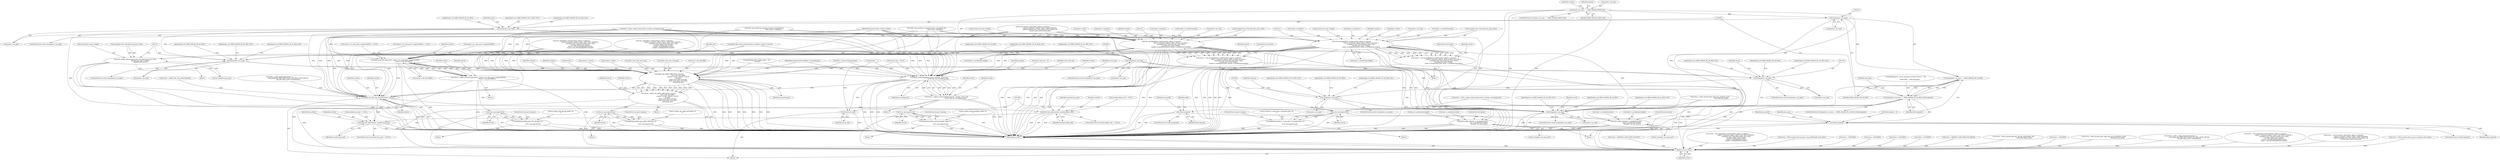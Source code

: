 digraph "0_krb5_db64ca25d661a47b996b4e2645998b5d7f0eb52c@pointer" {
"1000212" [label="(Call,padata->pa_type == KRB5_PADATA_PKINIT_KX)"];
"1000587" [label="(Call,(int)padata->pa_type)"];
"1001129" [label="(Call,(int)padata->pa_type)"];
"1001297" [label="(Call,(int)padata->pa_type)"];
"1001367" [label="(Call,(int)padata->pa_type)"];
"1000752" [label="(Call,(int)padata->pa_type)"];
"1000751" [label="(Call,(int)padata->pa_type == KRB5_PADATA_PK_AS_REQ)"];
"1000750" [label="(Call,(int)padata->pa_type == KRB5_PADATA_PK_AS_REQ || fixed_keypack)"];
"1000909" [label="(Call,!fixed_keypack)"];
"1001393" [label="(Call,!fixed_keypack)"];
"1000852" [label="(Call,(int)padata->pa_type)"];
"1000866" [label="(Call,cms_envelopeddata_create(context, plgctx->cryptoctx,\n                                              reqctx->cryptoctx, plgctx->idctx, padata->pa_type, 1,\n                                              (unsigned char *)encoded_key_pack->data,\n                                              encoded_key_pack->length,\n                                              &rep->u.encKeyPack.data, &rep->u.encKeyPack.length))"];
"1000864" [label="(Call,retval = cms_envelopeddata_create(context, plgctx->cryptoctx,\n                                              reqctx->cryptoctx, plgctx->idctx, padata->pa_type, 1,\n                                              (unsigned char *)encoded_key_pack->data,\n                                              encoded_key_pack->length,\n                                              &rep->u.encKeyPack.data, &rep->u.encKeyPack.length))"];
"1001006" [label="(Call,error_message(retval))"];
"1001004" [label="(Call,pkiDebug(\"failed to create pkcs7 enveloped data: %s\n\",\n                     error_message(retval)))"];
"1001407" [label="(Return,return retval;)"];
"1001009" [label="(Call,print_buffer_bin((unsigned char *)encoded_key_pack->data,\n                         encoded_key_pack->length,\n                         \"/tmp/kdc_key_pack\"))"];
"1001020" [label="(Call,(int)padata->pa_type)"];
"1001027" [label="(Call,print_buffer_bin(rep->u.encKeyPack.data,\n                             rep->u.encKeyPack.length,\n                             \"/tmp/kdc_enc_key_pack\"))"];
"1001105" [label="(Call,pkinit_pick_kdf_alg(context, reqctx->rcv_auth_pack->supportedKDFs,\n                                         &(rep->u.dh_Info.kdfID)))"];
"1001103" [label="(Call,retval = pkinit_pick_kdf_alg(context, reqctx->rcv_auth_pack->supportedKDFs,\n                                         &(rep->u.dh_Info.kdfID)))"];
"1001125" [label="(Call,error_message(retval))"];
"1001123" [label="(Call,pkiDebug(\"pkinit_pick_kdf_alg failed: %s\n\",\n                         error_message(retval)))"];
"1001214" [label="(Call,pkinit_alg_agility_kdf(context, &secret,\n                                            rep->u.dh_Info.kdfID,\n                                            request->client, request->server,\n                                            enctype,\n                                            (krb5_octet_data *)req_pkt,\n                                            (krb5_octet_data *)out_data,\n                                            encrypting_key))"];
"1001212" [label="(Call,retval = pkinit_alg_agility_kdf(context, &secret,\n                                            rep->u.dh_Info.kdfID,\n                                            request->client, request->server,\n                                            enctype,\n                                            (krb5_octet_data *)req_pkt,\n                                            (krb5_octet_data *)out_data,\n                                            encrypting_key))"];
"1001244" [label="(Call,error_message(retval))"];
"1001242" [label="(Call,pkiDebug(\"pkinit_alg_agility_kdf failed: %s\n\",\n                         error_message(retval)))"];
"1001339" [label="(Call,pkinit_fini_kdc_req_context(context, reqctx))"];
"1001352" [label="(Call,krb5_free_data(context, encoded_dhkey_info))"];
"1001359" [label="(Call,krb5_free_data(context, encoded_key_pack))"];
"1001251" [label="(Call,pkinit_octetstring2key(context, enctype, server_key,\n                                            server_key_len, encrypting_key))"];
"1001249" [label="(Call,retval = pkinit_octetstring2key(context, enctype, server_key,\n                                            server_key_len, encrypting_key))"];
"1001262" [label="(Call,error_message(retval))"];
"1001260" [label="(Call,pkiDebug(\"pkinit_octetstring2key failed: %s\n\",\n                         error_message(retval)))"];
"1001364" [label="(Call,free(server_key))"];
"1000961" [label="(Call,cms_envelopeddata_create(context, plgctx->cryptoctx,\n                                              reqctx->cryptoctx, plgctx->idctx, padata->pa_type, 1,\n                                              (unsigned char *)encoded_key_pack->data,\n                                              encoded_key_pack->length,\n                                              &rep9->u.encKeyPack.data, &rep9->u.encKeyPack.length))"];
"1000959" [label="(Call,retval = cms_envelopeddata_create(context, plgctx->cryptoctx,\n                                              reqctx->cryptoctx, plgctx->idctx, padata->pa_type, 1,\n                                              (unsigned char *)encoded_key_pack->data,\n                                              encoded_key_pack->length,\n                                              &rep9->u.encKeyPack.data, &rep9->u.encKeyPack.length))"];
"1001046" [label="(Call,print_buffer_bin(rep9->u.encKeyPack.data,\n                             rep9->u.encKeyPack.length,\n                             \"/tmp/kdc_enc_key_pack\"))"];
"1001252" [label="(Identifier,context)"];
"1001002" [label="(Identifier,retval)"];
"1001323" [label="(Identifier,send_pa)"];
"1000910" [label="(Identifier,fixed_keypack)"];
"1001259" [label="(Block,)"];
"1000185" [label="(Call,enctype = -1)"];
"1001393" [label="(Call,!fixed_keypack)"];
"1001312" [label="(JumpTarget,case KRB5_PADATA_PK_AS_REP_OLD:)"];
"1001303" [label="(JumpTarget,case KRB5_PADATA_PK_AS_REQ:)"];
"1001408" [label="(Identifier,retval)"];
"1000956" [label="(Identifier,rep9)"];
"1001339" [label="(Call,pkinit_fini_kdc_req_context(context, reqctx))"];
"1001215" [label="(Identifier,context)"];
"1001348" [label="(ControlStructure,if (encoded_dhkey_info != NULL))"];
"1000328" [label="(Call,retval = KRB5KDC_ERR_ETYPE_NOSUPP)"];
"1000593" [label="(JumpTarget,case KRB5_PADATA_PK_AS_REQ:)"];
"1001026" [label="(JumpTarget,case KRB5_PADATA_PK_AS_REQ:)"];
"1000905" [label="(ControlStructure,break;)"];
"1001231" [label="(Identifier,enctype)"];
"1001344" [label="(Identifier,scratch)"];
"1000317" [label="(Call,pkiDebug(\"KDC picked etype = %d\n\", enctype))"];
"1000877" [label="(Call,padata->pa_type)"];
"1001238" [label="(Identifier,encrypting_key)"];
"1001067" [label="(Identifier,rep)"];
"1000646" [label="(Call,retval = cms_signeddata_create(context, plgctx->cryptoctx,\n                                           reqctx->cryptoctx, plgctx->idctx, CMS_SIGN_DRAFT9, 1,\n                                           (unsigned char *)encoded_dhkey_info->data,\n                                           encoded_dhkey_info->length,\n                                           &rep9->u.dhSignedData.data,\n                                           &rep9->u.dhSignedData.length))"];
"1001246" [label="(ControlStructure,goto cleanup;)"];
"1000204" [label="(Call,fixed_keypack = 0)"];
"1001216" [label="(Call,&secret)"];
"1001145" [label="(Call,retval = k5int_encode_krb5_pa_pk_as_rep_draft9(rep9, &out_data))"];
"1001243" [label="(Literal,\"pkinit_alg_agility_kdf failed: %s\n\")"];
"1001007" [label="(Identifier,retval)"];
"1001127" [label="(ControlStructure,goto cleanup;)"];
"1000992" [label="(Call,&rep9->u.encKeyPack.length)"];
"1000908" [label="(ControlStructure,if (!fixed_keypack))"];
"1001254" [label="(Identifier,server_key)"];
"1000852" [label="(Call,(int)padata->pa_type)"];
"1000981" [label="(Call,encoded_key_pack->length)"];
"1001355" [label="(ControlStructure,if (encoded_key_pack != NULL))"];
"1001044" [label="(JumpTarget,case KRB5_PADATA_PK_AS_REP_OLD:)"];
"1001363" [label="(Identifier,dh_pubkey)"];
"1001042" [label="(Literal,\"/tmp/kdc_enc_key_pack\")"];
"1001103" [label="(Call,retval = pkinit_pick_kdf_alg(context, reqctx->rcv_auth_pack->supportedKDFs,\n                                         &(rep->u.dh_Info.kdfID)))"];
"1001385" [label="(JumpTarget,case KRB5_PADATA_PK_AS_REQ_OLD:)"];
"1001397" [label="(Identifier,key_pack9)"];
"1000865" [label="(Identifier,retval)"];
"1000368" [label="(Call,retval = ENOMEM)"];
"1000969" [label="(Call,plgctx->idctx)"];
"1001080" [label="(Call,reqctx->rcv_auth_pack->supportedKDFs != NULL)"];
"1001401" [label="(Identifier,key_pack)"];
"1000963" [label="(Call,plgctx->cryptoctx)"];
"1001384" [label="(JumpTarget,case KRB5_PADATA_PK_AS_REP_OLD:)"];
"1000751" [label="(Call,(int)padata->pa_type == KRB5_PADATA_PK_AS_REQ)"];
"1001028" [label="(Call,rep->u.encKeyPack.data)"];
"1000589" [label="(Call,padata->pa_type)"];
"1000758" [label="(Identifier,fixed_keypack)"];
"1000832" [label="(Call,krb5_copy_keyblock_contents(context, encrypting_key,\n                                        &key_pack->replyKey))"];
"1000920" [label="(Call,retval = ENOMEM)"];
"1001263" [label="(Identifier,retval)"];
"1000962" [label="(Identifier,context)"];
"1000211" [label="(ControlStructure,if (padata->pa_type == KRB5_PADATA_PKINIT_KX))"];
"1001020" [label="(Call,(int)padata->pa_type)"];
"1001407" [label="(Return,return retval;)"];
"1001251" [label="(Call,pkinit_octetstring2key(context, enctype, server_key,\n                                            server_key_len, encrypting_key))"];
"1000768" [label="(Call,retval = ENOMEM)"];
"1001015" [label="(Call,encoded_key_pack->length)"];
"1001143" [label="(JumpTarget,case KRB5_PADATA_PK_AS_REP_OLD:)"];
"1001340" [label="(Identifier,context)"];
"1001352" [label="(Call,krb5_free_data(context, encoded_dhkey_info))"];
"1001359" [label="(Call,krb5_free_data(context, encoded_key_pack))"];
"1000906" [label="(JumpTarget,case KRB5_PADATA_PK_AS_REP_OLD:)"];
"1001104" [label="(Identifier,retval)"];
"1000754" [label="(Call,padata->pa_type)"];
"1001364" [label="(Call,free(server_key))"];
"1001299" [label="(Call,padata->pa_type)"];
"1000267" [label="(Call,reqctx = (pkinit_kdc_req_context)modreq)"];
"1000348" [label="(Call,retval = ENOMEM)"];
"1001018" [label="(Literal,\"/tmp/kdc_key_pack\")"];
"1001153" [label="(Identifier,retval)"];
"1001394" [label="(Identifier,fixed_keypack)"];
"1001261" [label="(Literal,\"pkinit_octetstring2key failed: %s\n\")"];
"1001022" [label="(Call,padata->pa_type)"];
"1001262" [label="(Call,error_message(retval))"];
"1000854" [label="(Call,padata->pa_type)"];
"1000250" [label="(Call,pkinit_find_realm_context(context, moddata, request->server))"];
"1001122" [label="(Block,)"];
"1000889" [label="(Call,&rep->u.encKeyPack.data)"];
"1000745" [label="(Call,pkiDebug(\"%s: return checksum instead of nonce = %d\n\",\n                 __FUNCTION__, fixed_keypack))"];
"1001124" [label="(Literal,\"pkinit_pick_kdf_alg failed: %s\n\")"];
"1001228" [label="(Call,request->server)"];
"1000881" [label="(Call,(unsigned char *)encoded_key_pack->data)"];
"1000880" [label="(Literal,1)"];
"1000696" [label="(Call,retval = krb5_c_make_random_key(context, enctype, encrypting_key))"];
"1001264" [label="(ControlStructure,goto cleanup;)"];
"1000871" [label="(Call,reqctx->cryptoctx)"];
"1001046" [label="(Call,print_buffer_bin(rep9->u.encKeyPack.data,\n                             rep9->u.encKeyPack.length,\n                             \"/tmp/kdc_enc_key_pack\"))"];
"1000774" [label="(Call,krb5_c_make_checksum(context, 0,\n                                          encrypting_key, KRB5_KEYUSAGE_TGS_REQ_AUTH_CKSUM,\n                                          req_pkt, &key_pack->asChecksum))"];
"1000886" [label="(Call,encoded_key_pack->length)"];
"1000975" [label="(Literal,1)"];
"1001341" [label="(Identifier,reqctx)"];
"1000960" [label="(Identifier,retval)"];
"1000961" [label="(Call,cms_envelopeddata_create(context, plgctx->cryptoctx,\n                                              reqctx->cryptoctx, plgctx->idctx, padata->pa_type, 1,\n                                              (unsigned char *)encoded_key_pack->data,\n                                              encoded_key_pack->length,\n                                              &rep9->u.encKeyPack.data, &rep9->u.encKeyPack.length))"];
"1001043" [label="(ControlStructure,break;)"];
"1000857" [label="(Block,)"];
"1000693" [label="(Block,)"];
"1000379" [label="(Call,retval = KRB5KDC_ERR_PREAUTH_FAILED)"];
"1001248" [label="(Block,)"];
"1001010" [label="(Call,(unsigned char *)encoded_key_pack->data)"];
"1000907" [label="(JumpTarget,case KRB5_PADATA_PK_AS_REQ_OLD:)"];
"1001047" [label="(Call,rep9->u.encKeyPack.data)"];
"1001296" [label="(ControlStructure,switch ((int)padata->pa_type))"];
"1000966" [label="(Call,reqctx->cryptoctx)"];
"1001128" [label="(ControlStructure,switch ((int)padata->pa_type))"];
"1001008" [label="(ControlStructure,goto cleanup;)"];
"1001019" [label="(ControlStructure,switch ((int)padata->pa_type))"];
"1000122" [label="(Block,)"];
"1001027" [label="(Call,print_buffer_bin(rep->u.encKeyPack.data,\n                             rep->u.encKeyPack.length,\n                             \"/tmp/kdc_enc_key_pack\"))"];
"1001095" [label="(Call,reqctx->rcv_auth_pack->supportedKDFs != NULL)"];
"1001253" [label="(Identifier,enctype)"];
"1001102" [label="(Block,)"];
"1001054" [label="(Call,rep9->u.encKeyPack.length)"];
"1001256" [label="(Identifier,encrypting_key)"];
"1001126" [label="(Identifier,retval)"];
"1001225" [label="(Call,request->client)"];
"1000159" [label="(Call,server_key_len = 0)"];
"1001135" [label="(JumpTarget,case KRB5_PADATA_PK_AS_REQ:)"];
"1001062" [label="(ControlStructure,break;)"];
"1000750" [label="(Call,(int)padata->pa_type == KRB5_PADATA_PK_AS_REQ || fixed_keypack)"];
"1000868" [label="(Call,plgctx->cryptoctx)"];
"1000563" [label="(Call,retval = k5int_encode_krb5_kdc_dh_key_info(&dhkey_info,\n                                                   &encoded_dhkey_info))"];
"1001123" [label="(Call,pkiDebug(\"pkinit_pick_kdf_alg failed: %s\n\",\n                         error_message(retval)))"];
"1001277" [label="(Call,retval = ENOMEM)"];
"1001212" [label="(Call,retval = pkinit_alg_agility_kdf(context, &secret,\n                                            rep->u.dh_Info.kdfID,\n                                            request->client, request->server,\n                                            enctype,\n                                            (krb5_octet_data *)req_pkt,\n                                            (krb5_octet_data *)out_data,\n                                            encrypting_key))"];
"1001354" [label="(Identifier,encoded_dhkey_info)"];
"1001245" [label="(Identifier,retval)"];
"1001366" [label="(ControlStructure,switch ((int)padata->pa_type))"];
"1001250" [label="(Identifier,retval)"];
"1001106" [label="(Identifier,context)"];
"1000116" [label="(MethodParameterIn,krb5_keyblock * encrypting_key)"];
"1000864" [label="(Call,retval = cms_envelopeddata_create(context, plgctx->cryptoctx,\n                                              reqctx->cryptoctx, plgctx->idctx, padata->pa_type, 1,\n                                              (unsigned char *)encoded_key_pack->data,\n                                              encoded_key_pack->length,\n                                              &rep->u.encKeyPack.data, &rep->u.encKeyPack.length))"];
"1001112" [label="(Call,&(rep->u.dh_Info.kdfID))"];
"1000752" [label="(Call,(int)padata->pa_type)"];
"1001260" [label="(Call,pkiDebug(\"pkinit_octetstring2key failed: %s\n\",\n                         error_message(retval)))"];
"1001201" [label="(Block,)"];
"1001235" [label="(Call,(krb5_octet_data *)out_data)"];
"1000914" [label="(Identifier,key_pack9)"];
"1001006" [label="(Call,error_message(retval))"];
"1000586" [label="(ControlStructure,switch ((int)padata->pa_type))"];
"1000984" [label="(Call,&rep9->u.encKeyPack.data)"];
"1001311" [label="(JumpTarget,case KRB5_PADATA_PK_AS_REQ_OLD:)"];
"1001241" [label="(Block,)"];
"1001025" [label="(Block,)"];
"1001365" [label="(Identifier,server_key)"];
"1001404" [label="(Identifier,retval)"];
"1001249" [label="(Call,retval = pkinit_octetstring2key(context, enctype, server_key,\n                                            server_key_len, encrypting_key))"];
"1000645" [label="(JumpTarget,case KRB5_PADATA_PK_AS_REQ_OLD:)"];
"1001242" [label="(Call,pkiDebug(\"pkinit_alg_agility_kdf failed: %s\n\",\n                         error_message(retval)))"];
"1001131" [label="(Call,padata->pa_type)"];
"1000312" [label="(Call,krb5_c_valid_enctype(enctype))"];
"1000972" [label="(Call,padata->pa_type)"];
"1000220" [label="(Identifier,context)"];
"1001003" [label="(Block,)"];
"1001005" [label="(Literal,\"failed to create pkcs7 enveloped data: %s\n\")"];
"1000942" [label="(Call,retval = k5int_encode_krb5_reply_key_pack_draft9(key_pack9,\n                                                                 &encoded_key_pack))"];
"1001004" [label="(Call,pkiDebug(\"failed to create pkcs7 enveloped data: %s\n\",\n                     error_message(retval)))"];
"1000866" [label="(Call,cms_envelopeddata_create(context, plgctx->cryptoctx,\n                                              reqctx->cryptoctx, plgctx->idctx, padata->pa_type, 1,\n                                              (unsigned char *)encoded_key_pack->data,\n                                              encoded_key_pack->length,\n                                              &rep->u.encKeyPack.data, &rep->u.encKeyPack.length))"];
"1001045" [label="(JumpTarget,case KRB5_PADATA_PK_AS_REQ_OLD:)"];
"1000587" [label="(Call,(int)padata->pa_type)"];
"1000698" [label="(Call,krb5_c_make_random_key(context, enctype, encrypting_key))"];
"1001214" [label="(Call,pkinit_alg_agility_kdf(context, &secret,\n                                            rep->u.dh_Info.kdfID,\n                                            request->client, request->server,\n                                            enctype,\n                                            (krb5_octet_data *)req_pkt,\n                                            (krb5_octet_data *)out_data,\n                                            encrypting_key))"];
"1000772" [label="(Call,retval = krb5_c_make_checksum(context, 0,\n                                          encrypting_key, KRB5_KEYUSAGE_TGS_REQ_AUTH_CKSUM,\n                                          req_pkt, &key_pack->asChecksum))"];
"1000749" [label="(ControlStructure,if ((int)padata->pa_type == KRB5_PADATA_PK_AS_REQ || fixed_keypack))"];
"1000229" [label="(Identifier,padata)"];
"1000489" [label="(Call,server_process_dh(context, plgctx->cryptoctx,\n                                   reqctx->cryptoctx, plgctx->idctx, subjectPublicKey,\n                                   subjectPublicKey_len, &dh_pubkey, &dh_pubkey_len,\n                                   &server_key, &server_key_len))"];
"1001009" [label="(Call,print_buffer_bin((unsigned char *)encoded_key_pack->data,\n                         encoded_key_pack->length,\n                         \"/tmp/kdc_key_pack\"))"];
"1001125" [label="(Call,error_message(retval))"];
"1000867" [label="(Identifier,context)"];
"1001232" [label="(Call,(krb5_octet_data *)req_pkt)"];
"1000216" [label="(Identifier,KRB5_PADATA_PKINIT_KX)"];
"1001105" [label="(Call,pkinit_pick_kdf_alg(context, reqctx->rcv_auth_pack->supportedKDFs,\n                                         &(rep->u.dh_Info.kdfID)))"];
"1001258" [label="(Identifier,retval)"];
"1001213" [label="(Identifier,retval)"];
"1000909" [label="(Call,!fixed_keypack)"];
"1001392" [label="(ControlStructure,if (!fixed_keypack))"];
"1000874" [label="(Call,plgctx->idctx)"];
"1000858" [label="(JumpTarget,case KRB5_PADATA_PK_AS_REQ:)"];
"1000757" [label="(Identifier,KRB5_PADATA_PK_AS_REQ)"];
"1001360" [label="(Identifier,context)"];
"1001367" [label="(Call,(int)padata->pa_type)"];
"1001035" [label="(Call,rep->u.encKeyPack.length)"];
"1001061" [label="(Literal,\"/tmp/kdc_enc_key_pack\")"];
"1001373" [label="(JumpTarget,case KRB5_PADATA_PK_AS_REQ:)"];
"1001121" [label="(Identifier,retval)"];
"1000213" [label="(Call,padata->pa_type)"];
"1000851" [label="(ControlStructure,switch ((int)padata->pa_type))"];
"1001357" [label="(Identifier,encoded_key_pack)"];
"1000151" [label="(Call,*server_key = NULL)"];
"1000594" [label="(Call,retval = cms_signeddata_create(context, plgctx->cryptoctx,\n                                           reqctx->cryptoctx, plgctx->idctx, CMS_SIGN_SERVER, 1,\n                                           (unsigned char *)encoded_dhkey_info->data,\n                                           encoded_dhkey_info->length,\n                                           &rep->u.dh_Info.dhSignedData.data,\n                                           &rep->u.dh_Info.dhSignedData.length))"];
"1000976" [label="(Call,(unsigned char *)encoded_key_pack->data)"];
"1001356" [label="(Call,encoded_key_pack != NULL)"];
"1000596" [label="(Call,cms_signeddata_create(context, plgctx->cryptoctx,\n                                           reqctx->cryptoctx, plgctx->idctx, CMS_SIGN_SERVER, 1,\n                                           (unsigned char *)encoded_dhkey_info->data,\n                                           encoded_dhkey_info->length,\n                                           &rep->u.dh_Info.dhSignedData.data,\n                                           &rep->u.dh_Info.dhSignedData.length))"];
"1001129" [label="(Call,(int)padata->pa_type)"];
"1000839" [label="(Call,retval = k5int_encode_krb5_reply_key_pack(key_pack,\n                                                      &encoded_key_pack))"];
"1001218" [label="(Call,rep->u.dh_Info.kdfID)"];
"1000212" [label="(Call,padata->pa_type == KRB5_PADATA_PKINIT_KX)"];
"1000487" [label="(Call,retval = server_process_dh(context, plgctx->cryptoctx,\n                                   reqctx->cryptoctx, plgctx->idctx, subjectPublicKey,\n                                   subjectPublicKey_len, &dh_pubkey, &dh_pubkey_len,\n                                   &server_key, &server_key_len))"];
"1000935" [label="(Call,krb5_copy_keyblock_contents(context, encrypting_key,\n                                            &key_pack9->replyKey))"];
"1001369" [label="(Call,padata->pa_type)"];
"1000648" [label="(Call,cms_signeddata_create(context, plgctx->cryptoctx,\n                                           reqctx->cryptoctx, plgctx->idctx, CMS_SIGN_DRAFT9, 1,\n                                           (unsigned char *)encoded_dhkey_info->data,\n                                           encoded_dhkey_info->length,\n                                           &rep9->u.dhSignedData.data,\n                                           &rep9->u.dhSignedData.length))"];
"1000644" [label="(JumpTarget,case KRB5_PADATA_PK_AS_REP_OLD:)"];
"1001353" [label="(Identifier,context)"];
"1001136" [label="(Call,retval = k5int_encode_krb5_pa_pk_as_rep(rep, &out_data))"];
"1001240" [label="(Identifier,retval)"];
"1001144" [label="(JumpTarget,case KRB5_PADATA_PK_AS_REQ_OLD:)"];
"1001349" [label="(Call,encoded_dhkey_info != NULL)"];
"1001361" [label="(Identifier,encoded_key_pack)"];
"1001297" [label="(Call,(int)padata->pa_type)"];
"1000762" [label="(Identifier,key_pack)"];
"1000959" [label="(Call,retval = cms_envelopeddata_create(context, plgctx->cryptoctx,\n                                              reqctx->cryptoctx, plgctx->idctx, padata->pa_type, 1,\n                                              (unsigned char *)encoded_key_pack->data,\n                                              encoded_key_pack->length,\n                                              &rep9->u.encKeyPack.data, &rep9->u.encKeyPack.length))"];
"1001000" [label="(ControlStructure,break;)"];
"1001255" [label="(Identifier,server_key_len)"];
"1000897" [label="(Call,&rep->u.encKeyPack.length)"];
"1000111" [label="(MethodParameterIn,krb5_context context)"];
"1001107" [label="(Call,reqctx->rcv_auth_pack->supportedKDFs)"];
"1001244" [label="(Call,error_message(retval))"];
"1001409" [label="(MethodReturn,RET)"];
"1000212" -> "1000211"  [label="AST: "];
"1000212" -> "1000216"  [label="CFG: "];
"1000213" -> "1000212"  [label="AST: "];
"1000216" -> "1000212"  [label="AST: "];
"1000220" -> "1000212"  [label="CFG: "];
"1000229" -> "1000212"  [label="CFG: "];
"1000212" -> "1001409"  [label="DDG: "];
"1000212" -> "1001409"  [label="DDG: "];
"1000212" -> "1001409"  [label="DDG: "];
"1000212" -> "1000587"  [label="DDG: "];
"1000212" -> "1000752"  [label="DDG: "];
"1000212" -> "1001367"  [label="DDG: "];
"1000587" -> "1000586"  [label="AST: "];
"1000587" -> "1000589"  [label="CFG: "];
"1000588" -> "1000587"  [label="AST: "];
"1000589" -> "1000587"  [label="AST: "];
"1000593" -> "1000587"  [label="CFG: "];
"1000644" -> "1000587"  [label="CFG: "];
"1000645" -> "1000587"  [label="CFG: "];
"1001067" -> "1000587"  [label="CFG: "];
"1000587" -> "1001129"  [label="DDG: "];
"1000587" -> "1001367"  [label="DDG: "];
"1001129" -> "1001128"  [label="AST: "];
"1001129" -> "1001131"  [label="CFG: "];
"1001130" -> "1001129"  [label="AST: "];
"1001131" -> "1001129"  [label="AST: "];
"1001135" -> "1001129"  [label="CFG: "];
"1001143" -> "1001129"  [label="CFG: "];
"1001144" -> "1001129"  [label="CFG: "];
"1001153" -> "1001129"  [label="CFG: "];
"1001020" -> "1001129"  [label="DDG: "];
"1001129" -> "1001297"  [label="DDG: "];
"1001129" -> "1001367"  [label="DDG: "];
"1001297" -> "1001296"  [label="AST: "];
"1001297" -> "1001299"  [label="CFG: "];
"1001298" -> "1001297"  [label="AST: "];
"1001299" -> "1001297"  [label="AST: "];
"1001303" -> "1001297"  [label="CFG: "];
"1001311" -> "1001297"  [label="CFG: "];
"1001312" -> "1001297"  [label="CFG: "];
"1001323" -> "1001297"  [label="CFG: "];
"1001297" -> "1001367"  [label="DDG: "];
"1001367" -> "1001366"  [label="AST: "];
"1001367" -> "1001369"  [label="CFG: "];
"1001368" -> "1001367"  [label="AST: "];
"1001369" -> "1001367"  [label="AST: "];
"1001373" -> "1001367"  [label="CFG: "];
"1001384" -> "1001367"  [label="CFG: "];
"1001385" -> "1001367"  [label="CFG: "];
"1001404" -> "1001367"  [label="CFG: "];
"1001367" -> "1001409"  [label="DDG: "];
"1001367" -> "1001409"  [label="DDG: "];
"1000752" -> "1001367"  [label="DDG: "];
"1000961" -> "1001367"  [label="DDG: "];
"1000852" -> "1001367"  [label="DDG: "];
"1001020" -> "1001367"  [label="DDG: "];
"1000866" -> "1001367"  [label="DDG: "];
"1000752" -> "1000751"  [label="AST: "];
"1000752" -> "1000754"  [label="CFG: "];
"1000753" -> "1000752"  [label="AST: "];
"1000754" -> "1000752"  [label="AST: "];
"1000757" -> "1000752"  [label="CFG: "];
"1000752" -> "1000751"  [label="DDG: "];
"1000752" -> "1000852"  [label="DDG: "];
"1000751" -> "1000750"  [label="AST: "];
"1000751" -> "1000757"  [label="CFG: "];
"1000757" -> "1000751"  [label="AST: "];
"1000758" -> "1000751"  [label="CFG: "];
"1000750" -> "1000751"  [label="CFG: "];
"1000751" -> "1001409"  [label="DDG: "];
"1000751" -> "1000750"  [label="DDG: "];
"1000751" -> "1000750"  [label="DDG: "];
"1000750" -> "1000749"  [label="AST: "];
"1000750" -> "1000758"  [label="CFG: "];
"1000758" -> "1000750"  [label="AST: "];
"1000762" -> "1000750"  [label="CFG: "];
"1000853" -> "1000750"  [label="CFG: "];
"1000750" -> "1001409"  [label="DDG: "];
"1000750" -> "1001409"  [label="DDG: "];
"1000750" -> "1001409"  [label="DDG: "];
"1000745" -> "1000750"  [label="DDG: "];
"1000750" -> "1000909"  [label="DDG: "];
"1000750" -> "1001393"  [label="DDG: "];
"1000909" -> "1000908"  [label="AST: "];
"1000909" -> "1000910"  [label="CFG: "];
"1000910" -> "1000909"  [label="AST: "];
"1000914" -> "1000909"  [label="CFG: "];
"1000956" -> "1000909"  [label="CFG: "];
"1000909" -> "1001409"  [label="DDG: "];
"1000909" -> "1001409"  [label="DDG: "];
"1000909" -> "1001393"  [label="DDG: "];
"1001393" -> "1001392"  [label="AST: "];
"1001393" -> "1001394"  [label="CFG: "];
"1001394" -> "1001393"  [label="AST: "];
"1001397" -> "1001393"  [label="CFG: "];
"1001401" -> "1001393"  [label="CFG: "];
"1001393" -> "1001409"  [label="DDG: "];
"1001393" -> "1001409"  [label="DDG: "];
"1000204" -> "1001393"  [label="DDG: "];
"1000852" -> "1000851"  [label="AST: "];
"1000852" -> "1000854"  [label="CFG: "];
"1000853" -> "1000852"  [label="AST: "];
"1000854" -> "1000852"  [label="AST: "];
"1000858" -> "1000852"  [label="CFG: "];
"1000906" -> "1000852"  [label="CFG: "];
"1000907" -> "1000852"  [label="CFG: "];
"1001002" -> "1000852"  [label="CFG: "];
"1000852" -> "1000866"  [label="DDG: "];
"1000852" -> "1000961"  [label="DDG: "];
"1000852" -> "1001020"  [label="DDG: "];
"1000866" -> "1000864"  [label="AST: "];
"1000866" -> "1000897"  [label="CFG: "];
"1000867" -> "1000866"  [label="AST: "];
"1000868" -> "1000866"  [label="AST: "];
"1000871" -> "1000866"  [label="AST: "];
"1000874" -> "1000866"  [label="AST: "];
"1000877" -> "1000866"  [label="AST: "];
"1000880" -> "1000866"  [label="AST: "];
"1000881" -> "1000866"  [label="AST: "];
"1000886" -> "1000866"  [label="AST: "];
"1000889" -> "1000866"  [label="AST: "];
"1000897" -> "1000866"  [label="AST: "];
"1000864" -> "1000866"  [label="CFG: "];
"1000866" -> "1001409"  [label="DDG: "];
"1000866" -> "1001409"  [label="DDG: "];
"1000866" -> "1001409"  [label="DDG: "];
"1000866" -> "1001409"  [label="DDG: "];
"1000866" -> "1001409"  [label="DDG: "];
"1000866" -> "1001409"  [label="DDG: "];
"1000866" -> "1001409"  [label="DDG: "];
"1000866" -> "1000864"  [label="DDG: "];
"1000866" -> "1000864"  [label="DDG: "];
"1000866" -> "1000864"  [label="DDG: "];
"1000866" -> "1000864"  [label="DDG: "];
"1000866" -> "1000864"  [label="DDG: "];
"1000866" -> "1000864"  [label="DDG: "];
"1000866" -> "1000864"  [label="DDG: "];
"1000866" -> "1000864"  [label="DDG: "];
"1000866" -> "1000864"  [label="DDG: "];
"1000866" -> "1000864"  [label="DDG: "];
"1000698" -> "1000866"  [label="DDG: "];
"1000832" -> "1000866"  [label="DDG: "];
"1000111" -> "1000866"  [label="DDG: "];
"1000489" -> "1000866"  [label="DDG: "];
"1000489" -> "1000866"  [label="DDG: "];
"1000489" -> "1000866"  [label="DDG: "];
"1000881" -> "1000866"  [label="DDG: "];
"1000866" -> "1001009"  [label="DDG: "];
"1000866" -> "1001020"  [label="DDG: "];
"1000866" -> "1001027"  [label="DDG: "];
"1000866" -> "1001027"  [label="DDG: "];
"1000866" -> "1001105"  [label="DDG: "];
"1000866" -> "1001214"  [label="DDG: "];
"1000866" -> "1001251"  [label="DDG: "];
"1000866" -> "1001339"  [label="DDG: "];
"1000864" -> "1000857"  [label="AST: "];
"1000865" -> "1000864"  [label="AST: "];
"1000905" -> "1000864"  [label="CFG: "];
"1000864" -> "1001409"  [label="DDG: "];
"1000864" -> "1001409"  [label="DDG: "];
"1000864" -> "1001006"  [label="DDG: "];
"1000864" -> "1001407"  [label="DDG: "];
"1001006" -> "1001004"  [label="AST: "];
"1001006" -> "1001007"  [label="CFG: "];
"1001007" -> "1001006"  [label="AST: "];
"1001004" -> "1001006"  [label="CFG: "];
"1001006" -> "1001409"  [label="DDG: "];
"1001006" -> "1001004"  [label="DDG: "];
"1000959" -> "1001006"  [label="DDG: "];
"1000839" -> "1001006"  [label="DDG: "];
"1000696" -> "1001006"  [label="DDG: "];
"1001006" -> "1001407"  [label="DDG: "];
"1001004" -> "1001003"  [label="AST: "];
"1001005" -> "1001004"  [label="AST: "];
"1001008" -> "1001004"  [label="CFG: "];
"1001004" -> "1001409"  [label="DDG: "];
"1001004" -> "1001409"  [label="DDG: "];
"1001407" -> "1000122"  [label="AST: "];
"1001407" -> "1001408"  [label="CFG: "];
"1001408" -> "1001407"  [label="AST: "];
"1001409" -> "1001407"  [label="CFG: "];
"1001407" -> "1001409"  [label="DDG: "];
"1001408" -> "1001407"  [label="DDG: "];
"1000368" -> "1001407"  [label="DDG: "];
"1000772" -> "1001407"  [label="DDG: "];
"1000594" -> "1001407"  [label="DDG: "];
"1001103" -> "1001407"  [label="DDG: "];
"1000942" -> "1001407"  [label="DDG: "];
"1001249" -> "1001407"  [label="DDG: "];
"1000328" -> "1001407"  [label="DDG: "];
"1000959" -> "1001407"  [label="DDG: "];
"1001244" -> "1001407"  [label="DDG: "];
"1000839" -> "1001407"  [label="DDG: "];
"1000348" -> "1001407"  [label="DDG: "];
"1001277" -> "1001407"  [label="DDG: "];
"1000696" -> "1001407"  [label="DDG: "];
"1000487" -> "1001407"  [label="DDG: "];
"1000920" -> "1001407"  [label="DDG: "];
"1000646" -> "1001407"  [label="DDG: "];
"1001145" -> "1001407"  [label="DDG: "];
"1000768" -> "1001407"  [label="DDG: "];
"1001212" -> "1001407"  [label="DDG: "];
"1001136" -> "1001407"  [label="DDG: "];
"1000379" -> "1001407"  [label="DDG: "];
"1001262" -> "1001407"  [label="DDG: "];
"1001125" -> "1001407"  [label="DDG: "];
"1000563" -> "1001407"  [label="DDG: "];
"1001009" -> "1000693"  [label="AST: "];
"1001009" -> "1001018"  [label="CFG: "];
"1001010" -> "1001009"  [label="AST: "];
"1001015" -> "1001009"  [label="AST: "];
"1001018" -> "1001009"  [label="AST: "];
"1001021" -> "1001009"  [label="CFG: "];
"1001009" -> "1001409"  [label="DDG: "];
"1001009" -> "1001409"  [label="DDG: "];
"1001009" -> "1001409"  [label="DDG: "];
"1001010" -> "1001009"  [label="DDG: "];
"1000961" -> "1001009"  [label="DDG: "];
"1001020" -> "1001019"  [label="AST: "];
"1001020" -> "1001022"  [label="CFG: "];
"1001021" -> "1001020"  [label="AST: "];
"1001022" -> "1001020"  [label="AST: "];
"1001026" -> "1001020"  [label="CFG: "];
"1001044" -> "1001020"  [label="CFG: "];
"1001045" -> "1001020"  [label="CFG: "];
"1001067" -> "1001020"  [label="CFG: "];
"1000961" -> "1001020"  [label="DDG: "];
"1001027" -> "1001025"  [label="AST: "];
"1001027" -> "1001042"  [label="CFG: "];
"1001028" -> "1001027"  [label="AST: "];
"1001035" -> "1001027"  [label="AST: "];
"1001042" -> "1001027"  [label="AST: "];
"1001043" -> "1001027"  [label="CFG: "];
"1001027" -> "1001409"  [label="DDG: "];
"1001027" -> "1001409"  [label="DDG: "];
"1001027" -> "1001409"  [label="DDG: "];
"1001105" -> "1001103"  [label="AST: "];
"1001105" -> "1001112"  [label="CFG: "];
"1001106" -> "1001105"  [label="AST: "];
"1001107" -> "1001105"  [label="AST: "];
"1001112" -> "1001105"  [label="AST: "];
"1001103" -> "1001105"  [label="CFG: "];
"1001105" -> "1001409"  [label="DDG: "];
"1001105" -> "1001409"  [label="DDG: "];
"1001105" -> "1001103"  [label="DDG: "];
"1001105" -> "1001103"  [label="DDG: "];
"1001105" -> "1001103"  [label="DDG: "];
"1000250" -> "1001105"  [label="DDG: "];
"1000596" -> "1001105"  [label="DDG: "];
"1000698" -> "1001105"  [label="DDG: "];
"1000961" -> "1001105"  [label="DDG: "];
"1000832" -> "1001105"  [label="DDG: "];
"1000648" -> "1001105"  [label="DDG: "];
"1000489" -> "1001105"  [label="DDG: "];
"1000111" -> "1001105"  [label="DDG: "];
"1001080" -> "1001105"  [label="DDG: "];
"1001095" -> "1001105"  [label="DDG: "];
"1001105" -> "1001214"  [label="DDG: "];
"1001105" -> "1001214"  [label="DDG: "];
"1001105" -> "1001251"  [label="DDG: "];
"1001105" -> "1001339"  [label="DDG: "];
"1001103" -> "1001102"  [label="AST: "];
"1001104" -> "1001103"  [label="AST: "];
"1001121" -> "1001103"  [label="CFG: "];
"1001103" -> "1001409"  [label="DDG: "];
"1001103" -> "1001409"  [label="DDG: "];
"1001103" -> "1001125"  [label="DDG: "];
"1001125" -> "1001123"  [label="AST: "];
"1001125" -> "1001126"  [label="CFG: "];
"1001126" -> "1001125"  [label="AST: "];
"1001123" -> "1001125"  [label="CFG: "];
"1001125" -> "1001409"  [label="DDG: "];
"1001125" -> "1001123"  [label="DDG: "];
"1001123" -> "1001122"  [label="AST: "];
"1001124" -> "1001123"  [label="AST: "];
"1001127" -> "1001123"  [label="CFG: "];
"1001123" -> "1001409"  [label="DDG: "];
"1001123" -> "1001409"  [label="DDG: "];
"1001214" -> "1001212"  [label="AST: "];
"1001214" -> "1001238"  [label="CFG: "];
"1001215" -> "1001214"  [label="AST: "];
"1001216" -> "1001214"  [label="AST: "];
"1001218" -> "1001214"  [label="AST: "];
"1001225" -> "1001214"  [label="AST: "];
"1001228" -> "1001214"  [label="AST: "];
"1001231" -> "1001214"  [label="AST: "];
"1001232" -> "1001214"  [label="AST: "];
"1001235" -> "1001214"  [label="AST: "];
"1001238" -> "1001214"  [label="AST: "];
"1001212" -> "1001214"  [label="CFG: "];
"1001214" -> "1001409"  [label="DDG: "];
"1001214" -> "1001409"  [label="DDG: "];
"1001214" -> "1001409"  [label="DDG: "];
"1001214" -> "1001409"  [label="DDG: "];
"1001214" -> "1001409"  [label="DDG: "];
"1001214" -> "1001409"  [label="DDG: "];
"1001214" -> "1001409"  [label="DDG: "];
"1001214" -> "1001409"  [label="DDG: "];
"1001214" -> "1001212"  [label="DDG: "];
"1001214" -> "1001212"  [label="DDG: "];
"1001214" -> "1001212"  [label="DDG: "];
"1001214" -> "1001212"  [label="DDG: "];
"1001214" -> "1001212"  [label="DDG: "];
"1001214" -> "1001212"  [label="DDG: "];
"1001214" -> "1001212"  [label="DDG: "];
"1001214" -> "1001212"  [label="DDG: "];
"1001214" -> "1001212"  [label="DDG: "];
"1000250" -> "1001214"  [label="DDG: "];
"1000250" -> "1001214"  [label="DDG: "];
"1000596" -> "1001214"  [label="DDG: "];
"1000698" -> "1001214"  [label="DDG: "];
"1000698" -> "1001214"  [label="DDG: "];
"1000698" -> "1001214"  [label="DDG: "];
"1000961" -> "1001214"  [label="DDG: "];
"1000648" -> "1001214"  [label="DDG: "];
"1000489" -> "1001214"  [label="DDG: "];
"1000832" -> "1001214"  [label="DDG: "];
"1000832" -> "1001214"  [label="DDG: "];
"1000111" -> "1001214"  [label="DDG: "];
"1000185" -> "1001214"  [label="DDG: "];
"1000312" -> "1001214"  [label="DDG: "];
"1000317" -> "1001214"  [label="DDG: "];
"1001232" -> "1001214"  [label="DDG: "];
"1001235" -> "1001214"  [label="DDG: "];
"1000935" -> "1001214"  [label="DDG: "];
"1000116" -> "1001214"  [label="DDG: "];
"1001214" -> "1001339"  [label="DDG: "];
"1001212" -> "1001201"  [label="AST: "];
"1001213" -> "1001212"  [label="AST: "];
"1001240" -> "1001212"  [label="CFG: "];
"1001212" -> "1001409"  [label="DDG: "];
"1001212" -> "1001409"  [label="DDG: "];
"1001212" -> "1001244"  [label="DDG: "];
"1001244" -> "1001242"  [label="AST: "];
"1001244" -> "1001245"  [label="CFG: "];
"1001245" -> "1001244"  [label="AST: "];
"1001242" -> "1001244"  [label="CFG: "];
"1001244" -> "1001409"  [label="DDG: "];
"1001244" -> "1001242"  [label="DDG: "];
"1001242" -> "1001241"  [label="AST: "];
"1001243" -> "1001242"  [label="AST: "];
"1001246" -> "1001242"  [label="CFG: "];
"1001242" -> "1001409"  [label="DDG: "];
"1001242" -> "1001409"  [label="DDG: "];
"1001339" -> "1000122"  [label="AST: "];
"1001339" -> "1001341"  [label="CFG: "];
"1001340" -> "1001339"  [label="AST: "];
"1001341" -> "1001339"  [label="AST: "];
"1001344" -> "1001339"  [label="CFG: "];
"1001339" -> "1001409"  [label="DDG: "];
"1001339" -> "1001409"  [label="DDG: "];
"1001339" -> "1001409"  [label="DDG: "];
"1000250" -> "1001339"  [label="DDG: "];
"1000596" -> "1001339"  [label="DDG: "];
"1000698" -> "1001339"  [label="DDG: "];
"1000961" -> "1001339"  [label="DDG: "];
"1000648" -> "1001339"  [label="DDG: "];
"1000489" -> "1001339"  [label="DDG: "];
"1000774" -> "1001339"  [label="DDG: "];
"1001251" -> "1001339"  [label="DDG: "];
"1000935" -> "1001339"  [label="DDG: "];
"1000832" -> "1001339"  [label="DDG: "];
"1000111" -> "1001339"  [label="DDG: "];
"1000267" -> "1001339"  [label="DDG: "];
"1001339" -> "1001352"  [label="DDG: "];
"1001339" -> "1001359"  [label="DDG: "];
"1001352" -> "1001348"  [label="AST: "];
"1001352" -> "1001354"  [label="CFG: "];
"1001353" -> "1001352"  [label="AST: "];
"1001354" -> "1001352"  [label="AST: "];
"1001357" -> "1001352"  [label="CFG: "];
"1001352" -> "1001409"  [label="DDG: "];
"1001352" -> "1001409"  [label="DDG: "];
"1001352" -> "1001409"  [label="DDG: "];
"1000111" -> "1001352"  [label="DDG: "];
"1001349" -> "1001352"  [label="DDG: "];
"1001352" -> "1001359"  [label="DDG: "];
"1001359" -> "1001355"  [label="AST: "];
"1001359" -> "1001361"  [label="CFG: "];
"1001360" -> "1001359"  [label="AST: "];
"1001361" -> "1001359"  [label="AST: "];
"1001363" -> "1001359"  [label="CFG: "];
"1001359" -> "1001409"  [label="DDG: "];
"1001359" -> "1001409"  [label="DDG: "];
"1001359" -> "1001409"  [label="DDG: "];
"1000111" -> "1001359"  [label="DDG: "];
"1001356" -> "1001359"  [label="DDG: "];
"1001251" -> "1001249"  [label="AST: "];
"1001251" -> "1001256"  [label="CFG: "];
"1001252" -> "1001251"  [label="AST: "];
"1001253" -> "1001251"  [label="AST: "];
"1001254" -> "1001251"  [label="AST: "];
"1001255" -> "1001251"  [label="AST: "];
"1001256" -> "1001251"  [label="AST: "];
"1001249" -> "1001251"  [label="CFG: "];
"1001251" -> "1001409"  [label="DDG: "];
"1001251" -> "1001409"  [label="DDG: "];
"1001251" -> "1001409"  [label="DDG: "];
"1001251" -> "1001249"  [label="DDG: "];
"1001251" -> "1001249"  [label="DDG: "];
"1001251" -> "1001249"  [label="DDG: "];
"1001251" -> "1001249"  [label="DDG: "];
"1001251" -> "1001249"  [label="DDG: "];
"1000250" -> "1001251"  [label="DDG: "];
"1000596" -> "1001251"  [label="DDG: "];
"1000698" -> "1001251"  [label="DDG: "];
"1000698" -> "1001251"  [label="DDG: "];
"1000698" -> "1001251"  [label="DDG: "];
"1000961" -> "1001251"  [label="DDG: "];
"1000648" -> "1001251"  [label="DDG: "];
"1000489" -> "1001251"  [label="DDG: "];
"1000832" -> "1001251"  [label="DDG: "];
"1000832" -> "1001251"  [label="DDG: "];
"1000111" -> "1001251"  [label="DDG: "];
"1000185" -> "1001251"  [label="DDG: "];
"1000312" -> "1001251"  [label="DDG: "];
"1000317" -> "1001251"  [label="DDG: "];
"1000151" -> "1001251"  [label="DDG: "];
"1000159" -> "1001251"  [label="DDG: "];
"1000935" -> "1001251"  [label="DDG: "];
"1000116" -> "1001251"  [label="DDG: "];
"1001251" -> "1001364"  [label="DDG: "];
"1001249" -> "1001248"  [label="AST: "];
"1001250" -> "1001249"  [label="AST: "];
"1001258" -> "1001249"  [label="CFG: "];
"1001249" -> "1001409"  [label="DDG: "];
"1001249" -> "1001409"  [label="DDG: "];
"1001249" -> "1001262"  [label="DDG: "];
"1001262" -> "1001260"  [label="AST: "];
"1001262" -> "1001263"  [label="CFG: "];
"1001263" -> "1001262"  [label="AST: "];
"1001260" -> "1001262"  [label="CFG: "];
"1001262" -> "1001409"  [label="DDG: "];
"1001262" -> "1001260"  [label="DDG: "];
"1001260" -> "1001259"  [label="AST: "];
"1001261" -> "1001260"  [label="AST: "];
"1001264" -> "1001260"  [label="CFG: "];
"1001260" -> "1001409"  [label="DDG: "];
"1001260" -> "1001409"  [label="DDG: "];
"1001364" -> "1000122"  [label="AST: "];
"1001364" -> "1001365"  [label="CFG: "];
"1001365" -> "1001364"  [label="AST: "];
"1001368" -> "1001364"  [label="CFG: "];
"1001364" -> "1001409"  [label="DDG: "];
"1000151" -> "1001364"  [label="DDG: "];
"1000961" -> "1000959"  [label="AST: "];
"1000961" -> "1000992"  [label="CFG: "];
"1000962" -> "1000961"  [label="AST: "];
"1000963" -> "1000961"  [label="AST: "];
"1000966" -> "1000961"  [label="AST: "];
"1000969" -> "1000961"  [label="AST: "];
"1000972" -> "1000961"  [label="AST: "];
"1000975" -> "1000961"  [label="AST: "];
"1000976" -> "1000961"  [label="AST: "];
"1000981" -> "1000961"  [label="AST: "];
"1000984" -> "1000961"  [label="AST: "];
"1000992" -> "1000961"  [label="AST: "];
"1000959" -> "1000961"  [label="CFG: "];
"1000961" -> "1001409"  [label="DDG: "];
"1000961" -> "1001409"  [label="DDG: "];
"1000961" -> "1001409"  [label="DDG: "];
"1000961" -> "1001409"  [label="DDG: "];
"1000961" -> "1001409"  [label="DDG: "];
"1000961" -> "1001409"  [label="DDG: "];
"1000961" -> "1001409"  [label="DDG: "];
"1000961" -> "1000959"  [label="DDG: "];
"1000961" -> "1000959"  [label="DDG: "];
"1000961" -> "1000959"  [label="DDG: "];
"1000961" -> "1000959"  [label="DDG: "];
"1000961" -> "1000959"  [label="DDG: "];
"1000961" -> "1000959"  [label="DDG: "];
"1000961" -> "1000959"  [label="DDG: "];
"1000961" -> "1000959"  [label="DDG: "];
"1000961" -> "1000959"  [label="DDG: "];
"1000961" -> "1000959"  [label="DDG: "];
"1000935" -> "1000961"  [label="DDG: "];
"1000698" -> "1000961"  [label="DDG: "];
"1000832" -> "1000961"  [label="DDG: "];
"1000111" -> "1000961"  [label="DDG: "];
"1000489" -> "1000961"  [label="DDG: "];
"1000489" -> "1000961"  [label="DDG: "];
"1000489" -> "1000961"  [label="DDG: "];
"1000976" -> "1000961"  [label="DDG: "];
"1000961" -> "1001046"  [label="DDG: "];
"1000961" -> "1001046"  [label="DDG: "];
"1000959" -> "1000857"  [label="AST: "];
"1000960" -> "1000959"  [label="AST: "];
"1001000" -> "1000959"  [label="CFG: "];
"1000959" -> "1001409"  [label="DDG: "];
"1000959" -> "1001409"  [label="DDG: "];
"1001046" -> "1001025"  [label="AST: "];
"1001046" -> "1001061"  [label="CFG: "];
"1001047" -> "1001046"  [label="AST: "];
"1001054" -> "1001046"  [label="AST: "];
"1001061" -> "1001046"  [label="AST: "];
"1001062" -> "1001046"  [label="CFG: "];
"1001046" -> "1001409"  [label="DDG: "];
"1001046" -> "1001409"  [label="DDG: "];
"1001046" -> "1001409"  [label="DDG: "];
}
